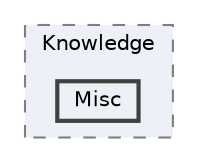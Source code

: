 digraph "C:/Users/むずでょ/Documents/Unity Projects/RMU-1-00-00-Research/Assets/RPGMaker/Codebase/CoreSystem/Knowledge/Misc"
{
 // LATEX_PDF_SIZE
  bgcolor="transparent";
  edge [fontname=Helvetica,fontsize=10,labelfontname=Helvetica,labelfontsize=10];
  node [fontname=Helvetica,fontsize=10,shape=box,height=0.2,width=0.4];
  compound=true
  subgraph clusterdir_379cb0c8d890ba9eedff102cfc790550 {
    graph [ bgcolor="#edf0f7", pencolor="grey50", label="Knowledge", fontname=Helvetica,fontsize=10 style="filled,dashed", URL="dir_379cb0c8d890ba9eedff102cfc790550.html",tooltip=""]
  dir_872e5bbf0d4e309a8e30a8004c6e5772 [label="Misc", fillcolor="#edf0f7", color="grey25", style="filled,bold", URL="dir_872e5bbf0d4e309a8e30a8004c6e5772.html",tooltip=""];
  }
}
